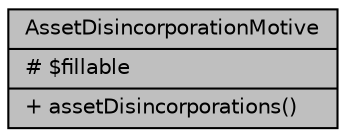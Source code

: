 digraph "AssetDisincorporationMotive"
{
 // LATEX_PDF_SIZE
  bgcolor="transparent";
  edge [fontname="Helvetica",fontsize="10",labelfontname="Helvetica",labelfontsize="10"];
  node [fontname="Helvetica",fontsize="10",shape=record];
  Node1 [label="{AssetDisincorporationMotive\n|# $fillable\l|+ assetDisincorporations()\l}",height=0.2,width=0.4,color="black", fillcolor="grey75", style="filled", fontcolor="black",tooltip="Datos de los motivos de la desincorporación de un bien."];
}
